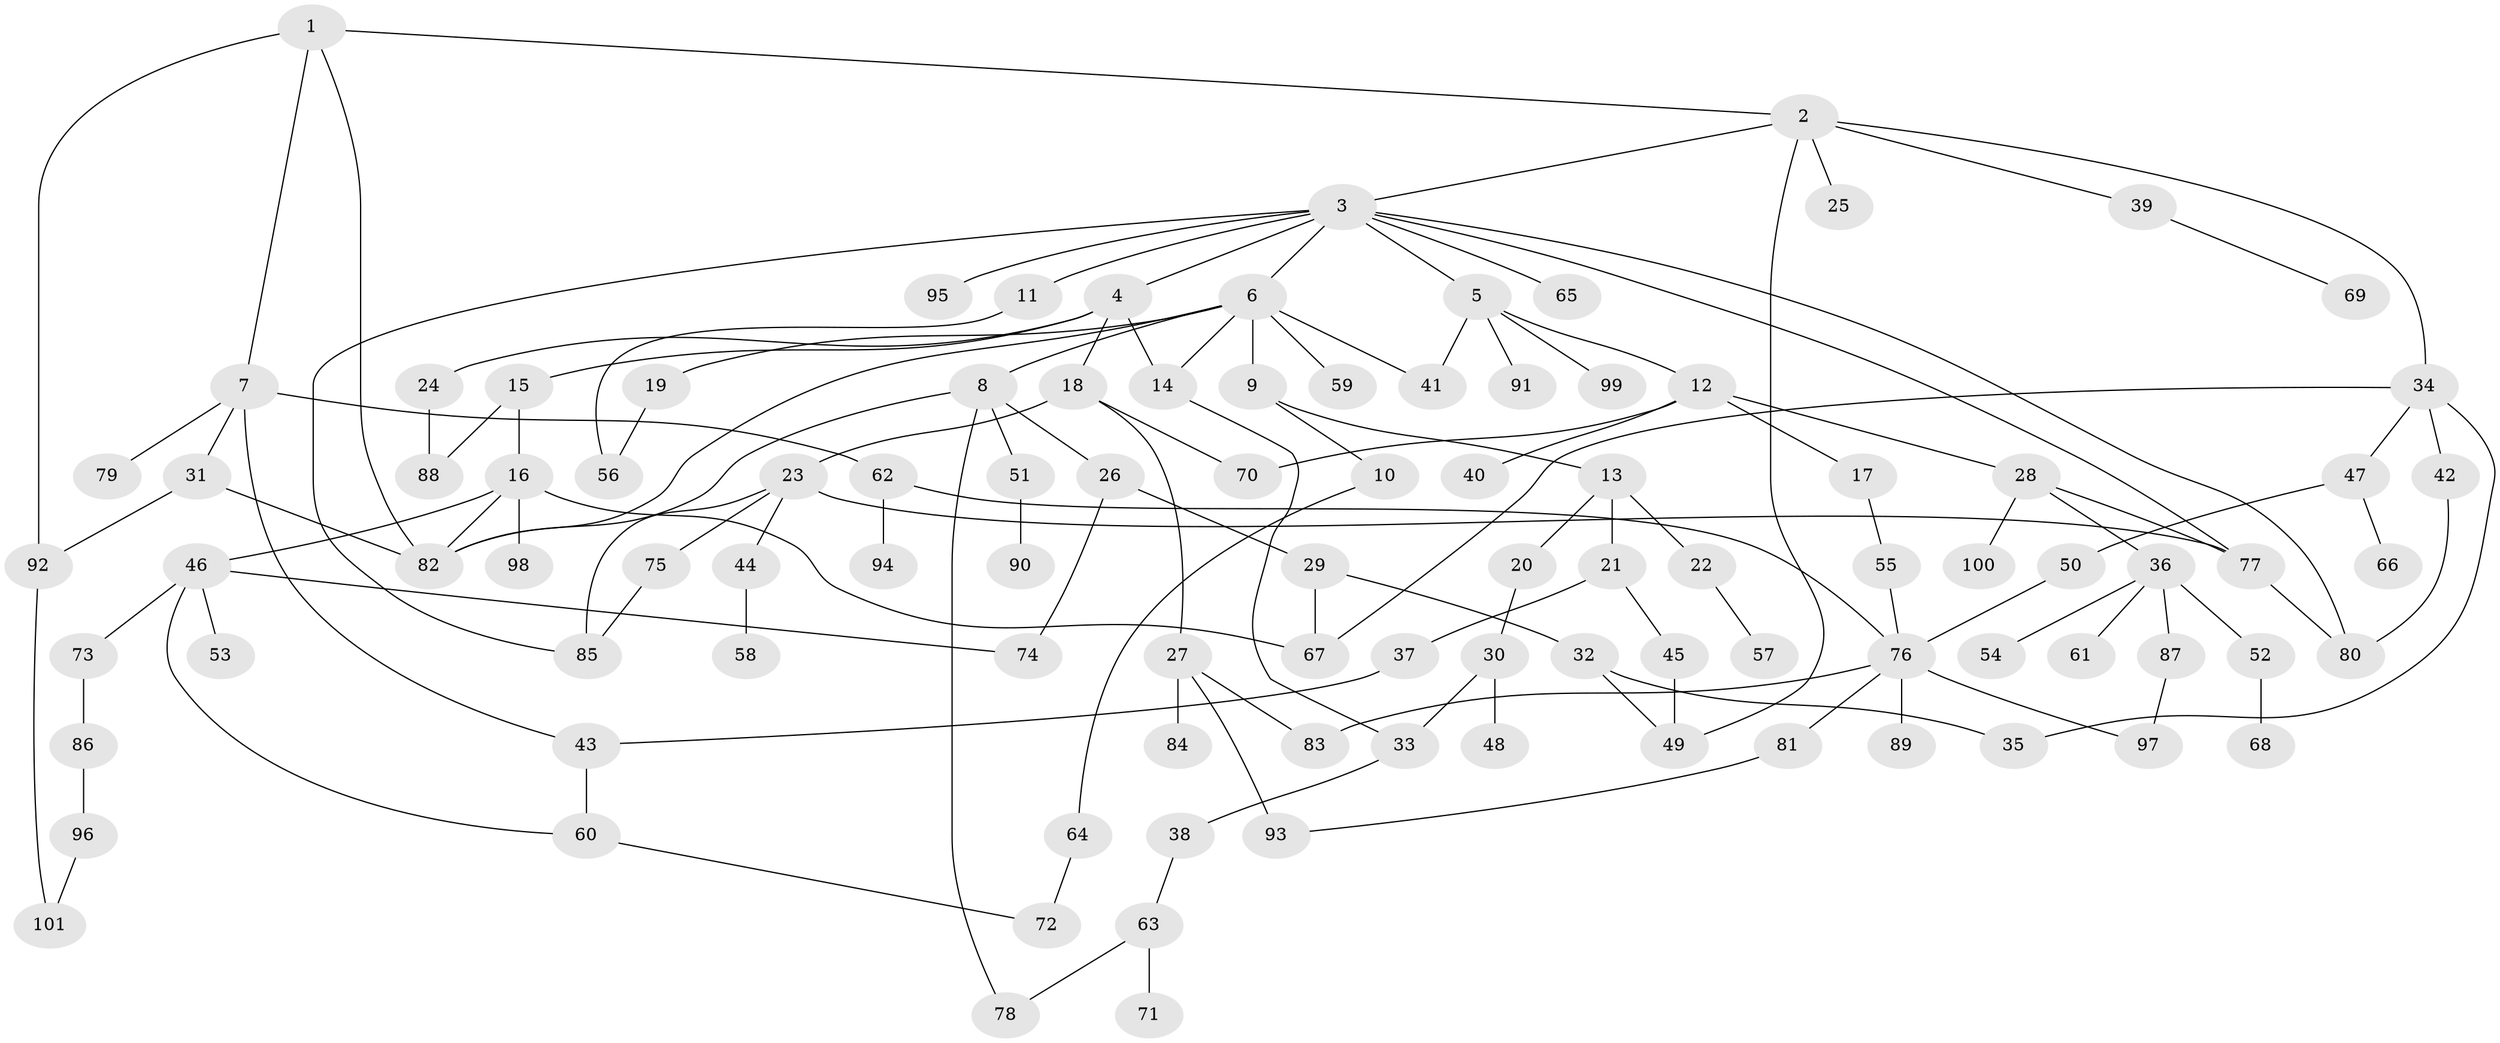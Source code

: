 // Generated by graph-tools (version 1.1) at 2025/25/03/09/25 03:25:31]
// undirected, 101 vertices, 133 edges
graph export_dot {
graph [start="1"]
  node [color=gray90,style=filled];
  1;
  2;
  3;
  4;
  5;
  6;
  7;
  8;
  9;
  10;
  11;
  12;
  13;
  14;
  15;
  16;
  17;
  18;
  19;
  20;
  21;
  22;
  23;
  24;
  25;
  26;
  27;
  28;
  29;
  30;
  31;
  32;
  33;
  34;
  35;
  36;
  37;
  38;
  39;
  40;
  41;
  42;
  43;
  44;
  45;
  46;
  47;
  48;
  49;
  50;
  51;
  52;
  53;
  54;
  55;
  56;
  57;
  58;
  59;
  60;
  61;
  62;
  63;
  64;
  65;
  66;
  67;
  68;
  69;
  70;
  71;
  72;
  73;
  74;
  75;
  76;
  77;
  78;
  79;
  80;
  81;
  82;
  83;
  84;
  85;
  86;
  87;
  88;
  89;
  90;
  91;
  92;
  93;
  94;
  95;
  96;
  97;
  98;
  99;
  100;
  101;
  1 -- 2;
  1 -- 7;
  1 -- 92;
  1 -- 82;
  2 -- 3;
  2 -- 25;
  2 -- 34;
  2 -- 39;
  2 -- 49;
  3 -- 4;
  3 -- 5;
  3 -- 6;
  3 -- 11;
  3 -- 65;
  3 -- 80;
  3 -- 95;
  3 -- 77;
  3 -- 85;
  4 -- 14;
  4 -- 15;
  4 -- 18;
  4 -- 24;
  5 -- 12;
  5 -- 41;
  5 -- 91;
  5 -- 99;
  6 -- 8;
  6 -- 9;
  6 -- 19;
  6 -- 59;
  6 -- 82;
  6 -- 14;
  6 -- 41;
  7 -- 31;
  7 -- 43;
  7 -- 62;
  7 -- 79;
  8 -- 26;
  8 -- 51;
  8 -- 78;
  8 -- 82;
  9 -- 10;
  9 -- 13;
  10 -- 64;
  11 -- 56;
  12 -- 17;
  12 -- 28;
  12 -- 40;
  12 -- 70;
  13 -- 20;
  13 -- 21;
  13 -- 22;
  14 -- 33;
  15 -- 16;
  15 -- 88;
  16 -- 46;
  16 -- 67;
  16 -- 82;
  16 -- 98;
  17 -- 55;
  18 -- 23;
  18 -- 27;
  18 -- 70;
  19 -- 56;
  20 -- 30;
  21 -- 37;
  21 -- 45;
  22 -- 57;
  23 -- 44;
  23 -- 75;
  23 -- 85;
  23 -- 77;
  24 -- 88;
  26 -- 29;
  26 -- 74;
  27 -- 84;
  27 -- 83;
  27 -- 93;
  28 -- 36;
  28 -- 77;
  28 -- 100;
  29 -- 32;
  29 -- 67;
  30 -- 33;
  30 -- 48;
  31 -- 92;
  31 -- 82;
  32 -- 35;
  32 -- 49;
  33 -- 38;
  34 -- 42;
  34 -- 47;
  34 -- 35;
  34 -- 67;
  36 -- 52;
  36 -- 54;
  36 -- 61;
  36 -- 87;
  37 -- 43;
  38 -- 63;
  39 -- 69;
  42 -- 80;
  43 -- 60;
  44 -- 58;
  45 -- 49;
  46 -- 53;
  46 -- 73;
  46 -- 74;
  46 -- 60;
  47 -- 50;
  47 -- 66;
  50 -- 76;
  51 -- 90;
  52 -- 68;
  55 -- 76;
  60 -- 72;
  62 -- 76;
  62 -- 94;
  63 -- 71;
  63 -- 78;
  64 -- 72;
  73 -- 86;
  75 -- 85;
  76 -- 81;
  76 -- 83;
  76 -- 89;
  76 -- 97;
  77 -- 80;
  81 -- 93;
  86 -- 96;
  87 -- 97;
  92 -- 101;
  96 -- 101;
}
